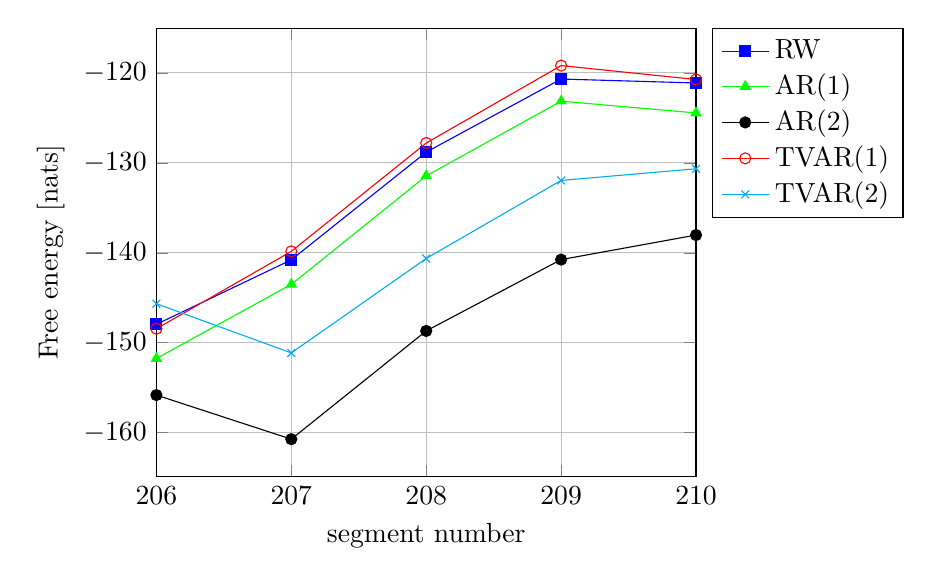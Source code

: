 \begin{tikzpicture}
\begin{axis}[xlabel={segment number}, ylabel={Free energy [nats]}, legend pos={outer north east}, legend cell align={{left}}, scale={1.0}, grid={major}, xmin={206}, xmax={210}]
    \addplot[mark={square*}, blue]
        coordinates {
            (206,-147.955)
            (207,-140.781)
            (208,-128.806)
            (209,-120.68)
            (210,-121.12)
        }
        ;
    \addlegendentry {RW}
    \addplot[mark={triangle*}, green]
        coordinates {
            (206,-151.755)
            (207,-143.512)
            (208,-131.452)
            (209,-123.14)
            (210,-124.454)
        }
        ;
    \addlegendentry {AR(1)}
    \addplot[mark={*}, black]
        coordinates {
            (206,-155.821)
            (207,-160.723)
            (208,-148.688)
            (209,-140.757)
            (210,-138.026)
        }
        ;
    \addlegendentry {AR(2)}
    \addplot[mark={o}, red]
        coordinates {
            (206,-148.445)
            (207,-139.844)
            (208,-127.798)
            (209,-119.185)
            (210,-120.734)
        }
        ;
    \addlegendentry {TVAR(1)}
    \addplot[mark={x}, cyan]
        coordinates {
            (206,-145.663)
            (207,-151.134)
            (208,-140.632)
            (209,-131.954)
            (210,-130.658)
        }
        ;
    \addlegendentry {TVAR(2)}
\end{axis}
\end{tikzpicture}
